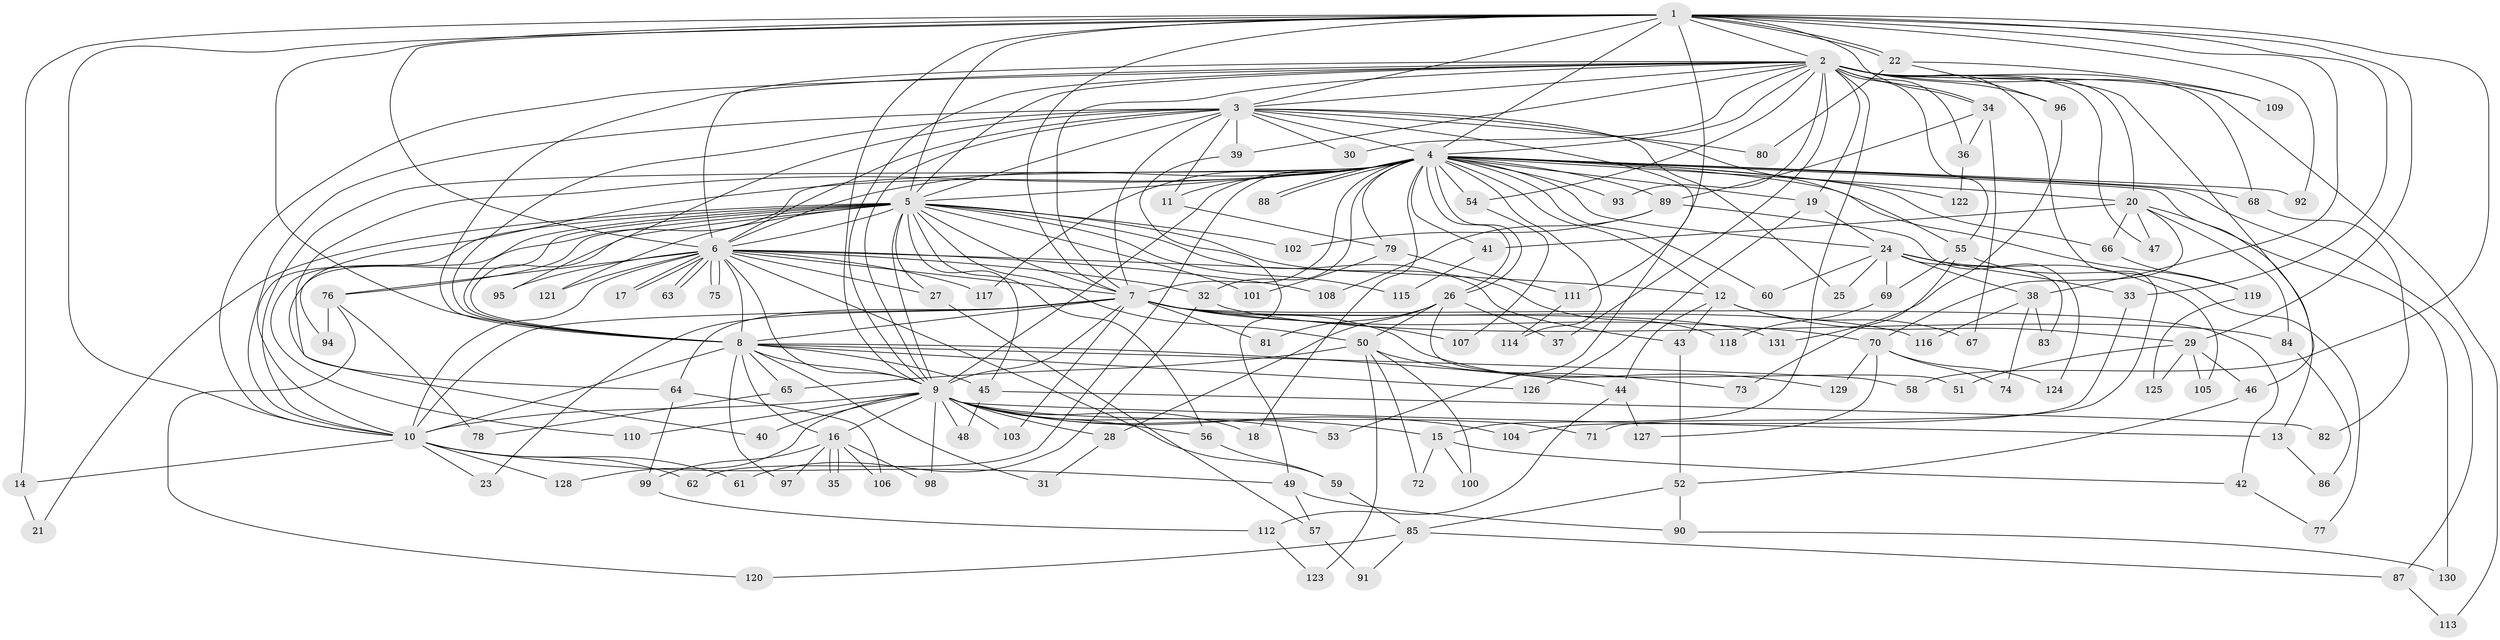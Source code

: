 // Generated by graph-tools (version 1.1) at 2025/35/03/09/25 02:35:10]
// undirected, 131 vertices, 287 edges
graph export_dot {
graph [start="1"]
  node [color=gray90,style=filled];
  1;
  2;
  3;
  4;
  5;
  6;
  7;
  8;
  9;
  10;
  11;
  12;
  13;
  14;
  15;
  16;
  17;
  18;
  19;
  20;
  21;
  22;
  23;
  24;
  25;
  26;
  27;
  28;
  29;
  30;
  31;
  32;
  33;
  34;
  35;
  36;
  37;
  38;
  39;
  40;
  41;
  42;
  43;
  44;
  45;
  46;
  47;
  48;
  49;
  50;
  51;
  52;
  53;
  54;
  55;
  56;
  57;
  58;
  59;
  60;
  61;
  62;
  63;
  64;
  65;
  66;
  67;
  68;
  69;
  70;
  71;
  72;
  73;
  74;
  75;
  76;
  77;
  78;
  79;
  80;
  81;
  82;
  83;
  84;
  85;
  86;
  87;
  88;
  89;
  90;
  91;
  92;
  93;
  94;
  95;
  96;
  97;
  98;
  99;
  100;
  101;
  102;
  103;
  104;
  105;
  106;
  107;
  108;
  109;
  110;
  111;
  112;
  113;
  114;
  115;
  116;
  117;
  118;
  119;
  120;
  121;
  122;
  123;
  124;
  125;
  126;
  127;
  128;
  129;
  130;
  131;
  1 -- 2;
  1 -- 3;
  1 -- 4;
  1 -- 5;
  1 -- 6;
  1 -- 7;
  1 -- 8;
  1 -- 9;
  1 -- 10;
  1 -- 14;
  1 -- 22;
  1 -- 22;
  1 -- 29;
  1 -- 33;
  1 -- 34;
  1 -- 38;
  1 -- 58;
  1 -- 92;
  1 -- 111;
  2 -- 3;
  2 -- 4;
  2 -- 5;
  2 -- 6;
  2 -- 7;
  2 -- 8;
  2 -- 9;
  2 -- 10;
  2 -- 15;
  2 -- 19;
  2 -- 20;
  2 -- 30;
  2 -- 34;
  2 -- 36;
  2 -- 37;
  2 -- 39;
  2 -- 46;
  2 -- 47;
  2 -- 54;
  2 -- 55;
  2 -- 68;
  2 -- 71;
  2 -- 93;
  2 -- 96;
  2 -- 109;
  2 -- 113;
  3 -- 4;
  3 -- 5;
  3 -- 6;
  3 -- 7;
  3 -- 8;
  3 -- 9;
  3 -- 10;
  3 -- 11;
  3 -- 25;
  3 -- 30;
  3 -- 39;
  3 -- 53;
  3 -- 55;
  3 -- 80;
  3 -- 95;
  4 -- 5;
  4 -- 6;
  4 -- 7;
  4 -- 8;
  4 -- 9;
  4 -- 10;
  4 -- 11;
  4 -- 12;
  4 -- 13;
  4 -- 18;
  4 -- 19;
  4 -- 20;
  4 -- 24;
  4 -- 26;
  4 -- 26;
  4 -- 32;
  4 -- 41;
  4 -- 54;
  4 -- 60;
  4 -- 62;
  4 -- 64;
  4 -- 66;
  4 -- 68;
  4 -- 79;
  4 -- 87;
  4 -- 88;
  4 -- 88;
  4 -- 89;
  4 -- 92;
  4 -- 93;
  4 -- 94;
  4 -- 114;
  4 -- 117;
  4 -- 119;
  4 -- 122;
  5 -- 6;
  5 -- 7;
  5 -- 8;
  5 -- 9;
  5 -- 10;
  5 -- 21;
  5 -- 27;
  5 -- 40;
  5 -- 43;
  5 -- 45;
  5 -- 50;
  5 -- 56;
  5 -- 76;
  5 -- 101;
  5 -- 102;
  5 -- 110;
  5 -- 115;
  5 -- 118;
  5 -- 121;
  6 -- 7;
  6 -- 8;
  6 -- 9;
  6 -- 10;
  6 -- 12;
  6 -- 17;
  6 -- 17;
  6 -- 27;
  6 -- 32;
  6 -- 59;
  6 -- 63;
  6 -- 63;
  6 -- 75;
  6 -- 75;
  6 -- 76;
  6 -- 95;
  6 -- 108;
  6 -- 117;
  6 -- 121;
  7 -- 8;
  7 -- 9;
  7 -- 10;
  7 -- 23;
  7 -- 42;
  7 -- 64;
  7 -- 70;
  7 -- 81;
  7 -- 103;
  7 -- 107;
  7 -- 116;
  7 -- 129;
  7 -- 131;
  8 -- 9;
  8 -- 10;
  8 -- 16;
  8 -- 31;
  8 -- 44;
  8 -- 45;
  8 -- 58;
  8 -- 65;
  8 -- 97;
  8 -- 126;
  9 -- 10;
  9 -- 13;
  9 -- 15;
  9 -- 16;
  9 -- 18;
  9 -- 28;
  9 -- 40;
  9 -- 48;
  9 -- 53;
  9 -- 56;
  9 -- 71;
  9 -- 98;
  9 -- 103;
  9 -- 104;
  9 -- 110;
  9 -- 128;
  10 -- 14;
  10 -- 23;
  10 -- 49;
  10 -- 61;
  10 -- 62;
  10 -- 128;
  11 -- 79;
  12 -- 29;
  12 -- 43;
  12 -- 44;
  12 -- 67;
  13 -- 86;
  14 -- 21;
  15 -- 42;
  15 -- 72;
  15 -- 100;
  16 -- 35;
  16 -- 35;
  16 -- 97;
  16 -- 98;
  16 -- 99;
  16 -- 106;
  19 -- 24;
  19 -- 126;
  20 -- 41;
  20 -- 47;
  20 -- 66;
  20 -- 70;
  20 -- 84;
  20 -- 130;
  22 -- 80;
  22 -- 96;
  22 -- 109;
  24 -- 25;
  24 -- 33;
  24 -- 38;
  24 -- 60;
  24 -- 69;
  24 -- 83;
  24 -- 105;
  26 -- 28;
  26 -- 37;
  26 -- 50;
  26 -- 51;
  26 -- 81;
  27 -- 57;
  28 -- 31;
  29 -- 46;
  29 -- 51;
  29 -- 105;
  29 -- 125;
  32 -- 61;
  32 -- 84;
  33 -- 104;
  34 -- 36;
  34 -- 67;
  34 -- 89;
  36 -- 122;
  38 -- 74;
  38 -- 83;
  38 -- 116;
  39 -- 49;
  41 -- 115;
  42 -- 77;
  43 -- 52;
  44 -- 112;
  44 -- 127;
  45 -- 48;
  45 -- 82;
  46 -- 52;
  49 -- 57;
  49 -- 90;
  50 -- 65;
  50 -- 72;
  50 -- 73;
  50 -- 100;
  50 -- 123;
  52 -- 85;
  52 -- 90;
  54 -- 107;
  55 -- 69;
  55 -- 73;
  55 -- 77;
  56 -- 59;
  57 -- 91;
  59 -- 85;
  64 -- 99;
  64 -- 106;
  65 -- 78;
  66 -- 119;
  68 -- 82;
  69 -- 118;
  70 -- 74;
  70 -- 124;
  70 -- 127;
  70 -- 129;
  76 -- 78;
  76 -- 94;
  76 -- 120;
  79 -- 101;
  79 -- 111;
  84 -- 86;
  85 -- 87;
  85 -- 91;
  85 -- 120;
  87 -- 113;
  89 -- 102;
  89 -- 108;
  89 -- 124;
  90 -- 130;
  96 -- 131;
  99 -- 112;
  111 -- 114;
  112 -- 123;
  119 -- 125;
}
